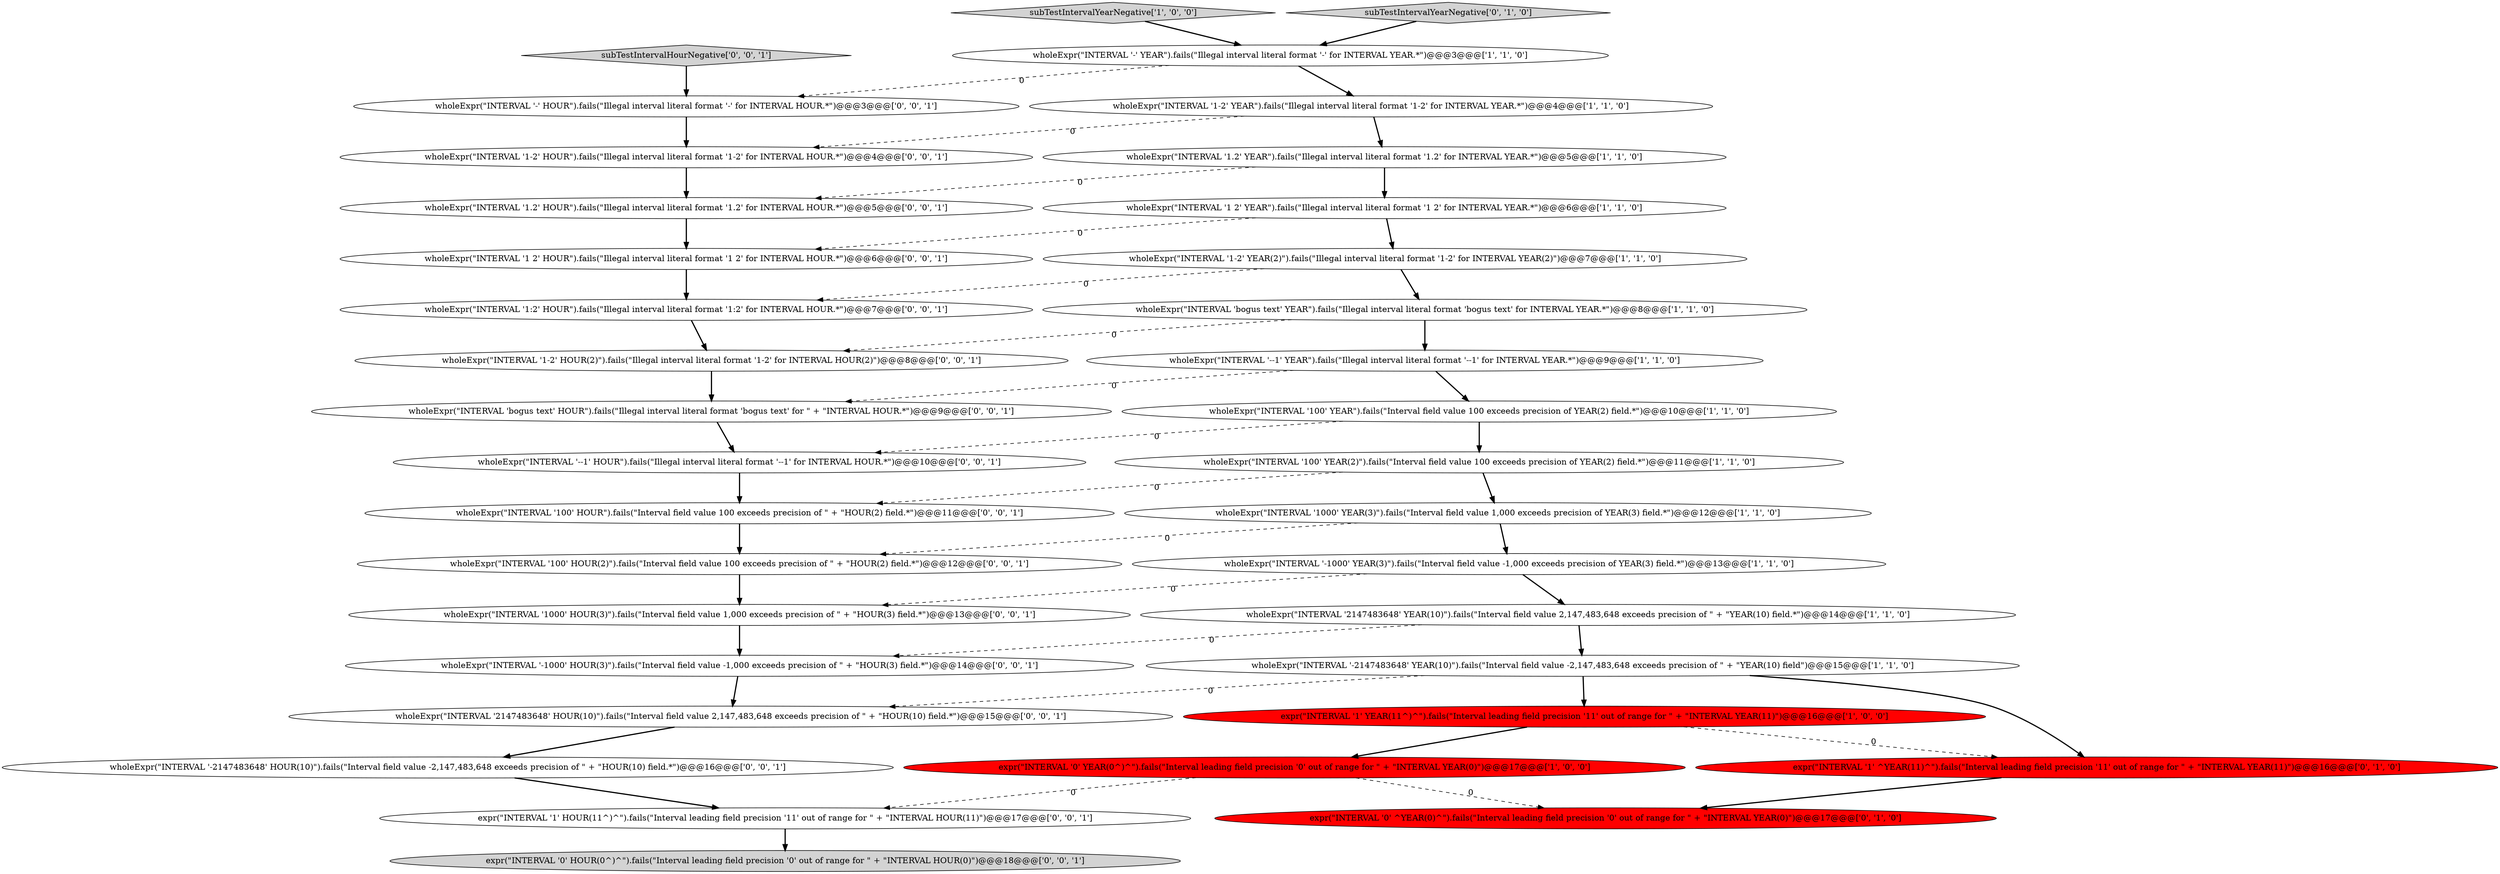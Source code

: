 digraph {
4 [style = filled, label = "wholeExpr(\"INTERVAL '1.2' YEAR\").fails(\"Illegal interval literal format '1.2' for INTERVAL YEAR.*\")@@@5@@@['1', '1', '0']", fillcolor = white, shape = ellipse image = "AAA0AAABBB1BBB"];
9 [style = filled, label = "wholeExpr(\"INTERVAL '2147483648' YEAR(10)\").fails(\"Interval field value 2,147,483,648 exceeds precision of \" + \"YEAR\(10\) field.*\")@@@14@@@['1', '1', '0']", fillcolor = white, shape = ellipse image = "AAA0AAABBB1BBB"];
30 [style = filled, label = "wholeExpr(\"INTERVAL '-2147483648' HOUR(10)\").fails(\"Interval field value -2,147,483,648 exceeds precision of \" + \"HOUR\(10\) field.*\")@@@16@@@['0', '0', '1']", fillcolor = white, shape = ellipse image = "AAA0AAABBB3BBB"];
10 [style = filled, label = "wholeExpr(\"INTERVAL '--1' YEAR\").fails(\"Illegal interval literal format '--1' for INTERVAL YEAR.*\")@@@9@@@['1', '1', '0']", fillcolor = white, shape = ellipse image = "AAA0AAABBB1BBB"];
28 [style = filled, label = "wholeExpr(\"INTERVAL '100' HOUR\").fails(\"Interval field value 100 exceeds precision of \" + \"HOUR\(2\) field.*\")@@@11@@@['0', '0', '1']", fillcolor = white, shape = ellipse image = "AAA0AAABBB3BBB"];
7 [style = filled, label = "subTestIntervalYearNegative['1', '0', '0']", fillcolor = lightgray, shape = diamond image = "AAA0AAABBB1BBB"];
25 [style = filled, label = "subTestIntervalHourNegative['0', '0', '1']", fillcolor = lightgray, shape = diamond image = "AAA0AAABBB3BBB"];
20 [style = filled, label = "expr(\"INTERVAL '0' HOUR(0^)^\").fails(\"Interval leading field precision '0' out of range for \" + \"INTERVAL HOUR\(0\)\")@@@18@@@['0', '0', '1']", fillcolor = lightgray, shape = ellipse image = "AAA0AAABBB3BBB"];
5 [style = filled, label = "expr(\"INTERVAL '0' YEAR(0^)^\").fails(\"Interval leading field precision '0' out of range for \" + \"INTERVAL YEAR\(0\)\")@@@17@@@['1', '0', '0']", fillcolor = red, shape = ellipse image = "AAA1AAABBB1BBB"];
8 [style = filled, label = "wholeExpr(\"INTERVAL 'bogus text' YEAR\").fails(\"Illegal interval literal format 'bogus text' for INTERVAL YEAR.*\")@@@8@@@['1', '1', '0']", fillcolor = white, shape = ellipse image = "AAA0AAABBB1BBB"];
21 [style = filled, label = "wholeExpr(\"INTERVAL '-1000' HOUR(3)\").fails(\"Interval field value -1,000 exceeds precision of \" + \"HOUR\(3\) field.*\")@@@14@@@['0', '0', '1']", fillcolor = white, shape = ellipse image = "AAA0AAABBB3BBB"];
34 [style = filled, label = "expr(\"INTERVAL '1' HOUR(11^)^\").fails(\"Interval leading field precision '11' out of range for \" + \"INTERVAL HOUR\(11\)\")@@@17@@@['0', '0', '1']", fillcolor = white, shape = ellipse image = "AAA0AAABBB3BBB"];
22 [style = filled, label = "wholeExpr(\"INTERVAL '1-2' HOUR(2)\").fails(\"Illegal interval literal format '1-2' for INTERVAL HOUR\(2\)\")@@@8@@@['0', '0', '1']", fillcolor = white, shape = ellipse image = "AAA0AAABBB3BBB"];
14 [style = filled, label = "wholeExpr(\"INTERVAL '-1000' YEAR(3)\").fails(\"Interval field value -1,000 exceeds precision of YEAR\(3\) field.*\")@@@13@@@['1', '1', '0']", fillcolor = white, shape = ellipse image = "AAA0AAABBB1BBB"];
29 [style = filled, label = "wholeExpr(\"INTERVAL 'bogus text' HOUR\").fails(\"Illegal interval literal format 'bogus text' for \" + \"INTERVAL HOUR.*\")@@@9@@@['0', '0', '1']", fillcolor = white, shape = ellipse image = "AAA0AAABBB3BBB"];
18 [style = filled, label = "expr(\"INTERVAL '0' ^YEAR(0)^\").fails(\"Interval leading field precision '0' out of range for \" + \"INTERVAL YEAR\(0\)\")@@@17@@@['0', '1', '0']", fillcolor = red, shape = ellipse image = "AAA1AAABBB2BBB"];
2 [style = filled, label = "wholeExpr(\"INTERVAL '1-2' YEAR\").fails(\"Illegal interval literal format '1-2' for INTERVAL YEAR.*\")@@@4@@@['1', '1', '0']", fillcolor = white, shape = ellipse image = "AAA0AAABBB1BBB"];
35 [style = filled, label = "wholeExpr(\"INTERVAL '1 2' HOUR\").fails(\"Illegal interval literal format '1 2' for INTERVAL HOUR.*\")@@@6@@@['0', '0', '1']", fillcolor = white, shape = ellipse image = "AAA0AAABBB3BBB"];
3 [style = filled, label = "wholeExpr(\"INTERVAL '1-2' YEAR(2)\").fails(\"Illegal interval literal format '1-2' for INTERVAL YEAR\(2\)\")@@@7@@@['1', '1', '0']", fillcolor = white, shape = ellipse image = "AAA0AAABBB1BBB"];
1 [style = filled, label = "wholeExpr(\"INTERVAL '100' YEAR(2)\").fails(\"Interval field value 100 exceeds precision of YEAR\(2\) field.*\")@@@11@@@['1', '1', '0']", fillcolor = white, shape = ellipse image = "AAA0AAABBB1BBB"];
15 [style = filled, label = "expr(\"INTERVAL '1' YEAR(11^)^\").fails(\"Interval leading field precision '11' out of range for \" + \"INTERVAL YEAR\(11\)\")@@@16@@@['1', '0', '0']", fillcolor = red, shape = ellipse image = "AAA1AAABBB1BBB"];
19 [style = filled, label = "wholeExpr(\"INTERVAL '1:2' HOUR\").fails(\"Illegal interval literal format '1:2' for INTERVAL HOUR.*\")@@@7@@@['0', '0', '1']", fillcolor = white, shape = ellipse image = "AAA0AAABBB3BBB"];
33 [style = filled, label = "wholeExpr(\"INTERVAL '1.2' HOUR\").fails(\"Illegal interval literal format '1.2' for INTERVAL HOUR.*\")@@@5@@@['0', '0', '1']", fillcolor = white, shape = ellipse image = "AAA0AAABBB3BBB"];
31 [style = filled, label = "wholeExpr(\"INTERVAL '1000' HOUR(3)\").fails(\"Interval field value 1,000 exceeds precision of \" + \"HOUR\(3\) field.*\")@@@13@@@['0', '0', '1']", fillcolor = white, shape = ellipse image = "AAA0AAABBB3BBB"];
13 [style = filled, label = "wholeExpr(\"INTERVAL '-2147483648' YEAR(10)\").fails(\"Interval field value -2,147,483,648 exceeds precision of \" + \"YEAR\(10\) field\")@@@15@@@['1', '1', '0']", fillcolor = white, shape = ellipse image = "AAA0AAABBB1BBB"];
11 [style = filled, label = "wholeExpr(\"INTERVAL '1 2' YEAR\").fails(\"Illegal interval literal format '1 2' for INTERVAL YEAR.*\")@@@6@@@['1', '1', '0']", fillcolor = white, shape = ellipse image = "AAA0AAABBB1BBB"];
0 [style = filled, label = "wholeExpr(\"INTERVAL '1000' YEAR(3)\").fails(\"Interval field value 1,000 exceeds precision of YEAR\(3\) field.*\")@@@12@@@['1', '1', '0']", fillcolor = white, shape = ellipse image = "AAA0AAABBB1BBB"];
27 [style = filled, label = "wholeExpr(\"INTERVAL '2147483648' HOUR(10)\").fails(\"Interval field value 2,147,483,648 exceeds precision of \" + \"HOUR\(10\) field.*\")@@@15@@@['0', '0', '1']", fillcolor = white, shape = ellipse image = "AAA0AAABBB3BBB"];
12 [style = filled, label = "wholeExpr(\"INTERVAL '100' YEAR\").fails(\"Interval field value 100 exceeds precision of YEAR\(2\) field.*\")@@@10@@@['1', '1', '0']", fillcolor = white, shape = ellipse image = "AAA0AAABBB1BBB"];
26 [style = filled, label = "wholeExpr(\"INTERVAL '--1' HOUR\").fails(\"Illegal interval literal format '--1' for INTERVAL HOUR.*\")@@@10@@@['0', '0', '1']", fillcolor = white, shape = ellipse image = "AAA0AAABBB3BBB"];
16 [style = filled, label = "subTestIntervalYearNegative['0', '1', '0']", fillcolor = lightgray, shape = diamond image = "AAA0AAABBB2BBB"];
23 [style = filled, label = "wholeExpr(\"INTERVAL '1-2' HOUR\").fails(\"Illegal interval literal format '1-2' for INTERVAL HOUR.*\")@@@4@@@['0', '0', '1']", fillcolor = white, shape = ellipse image = "AAA0AAABBB3BBB"];
24 [style = filled, label = "wholeExpr(\"INTERVAL '100' HOUR(2)\").fails(\"Interval field value 100 exceeds precision of \" + \"HOUR\(2\) field.*\")@@@12@@@['0', '0', '1']", fillcolor = white, shape = ellipse image = "AAA0AAABBB3BBB"];
6 [style = filled, label = "wholeExpr(\"INTERVAL '-' YEAR\").fails(\"Illegal interval literal format '-' for INTERVAL YEAR.*\")@@@3@@@['1', '1', '0']", fillcolor = white, shape = ellipse image = "AAA0AAABBB1BBB"];
17 [style = filled, label = "expr(\"INTERVAL '1' ^YEAR(11)^\").fails(\"Interval leading field precision '11' out of range for \" + \"INTERVAL YEAR\(11\)\")@@@16@@@['0', '1', '0']", fillcolor = red, shape = ellipse image = "AAA1AAABBB2BBB"];
32 [style = filled, label = "wholeExpr(\"INTERVAL '-' HOUR\").fails(\"Illegal interval literal format '-' for INTERVAL HOUR.*\")@@@3@@@['0', '0', '1']", fillcolor = white, shape = ellipse image = "AAA0AAABBB3BBB"];
2->23 [style = dashed, label="0"];
8->10 [style = bold, label=""];
33->35 [style = bold, label=""];
32->23 [style = bold, label=""];
34->20 [style = bold, label=""];
21->27 [style = bold, label=""];
16->6 [style = bold, label=""];
27->30 [style = bold, label=""];
6->32 [style = dashed, label="0"];
35->19 [style = bold, label=""];
25->32 [style = bold, label=""];
22->29 [style = bold, label=""];
31->21 [style = bold, label=""];
30->34 [style = bold, label=""];
1->0 [style = bold, label=""];
10->29 [style = dashed, label="0"];
5->18 [style = dashed, label="0"];
1->28 [style = dashed, label="0"];
12->1 [style = bold, label=""];
2->4 [style = bold, label=""];
4->33 [style = dashed, label="0"];
5->34 [style = dashed, label="0"];
15->5 [style = bold, label=""];
29->26 [style = bold, label=""];
6->2 [style = bold, label=""];
3->19 [style = dashed, label="0"];
12->26 [style = dashed, label="0"];
8->22 [style = dashed, label="0"];
13->17 [style = bold, label=""];
0->14 [style = bold, label=""];
23->33 [style = bold, label=""];
13->27 [style = dashed, label="0"];
24->31 [style = bold, label=""];
11->3 [style = bold, label=""];
9->21 [style = dashed, label="0"];
10->12 [style = bold, label=""];
3->8 [style = bold, label=""];
7->6 [style = bold, label=""];
28->24 [style = bold, label=""];
15->17 [style = dashed, label="0"];
0->24 [style = dashed, label="0"];
14->9 [style = bold, label=""];
13->15 [style = bold, label=""];
26->28 [style = bold, label=""];
4->11 [style = bold, label=""];
19->22 [style = bold, label=""];
17->18 [style = bold, label=""];
11->35 [style = dashed, label="0"];
9->13 [style = bold, label=""];
14->31 [style = dashed, label="0"];
}

